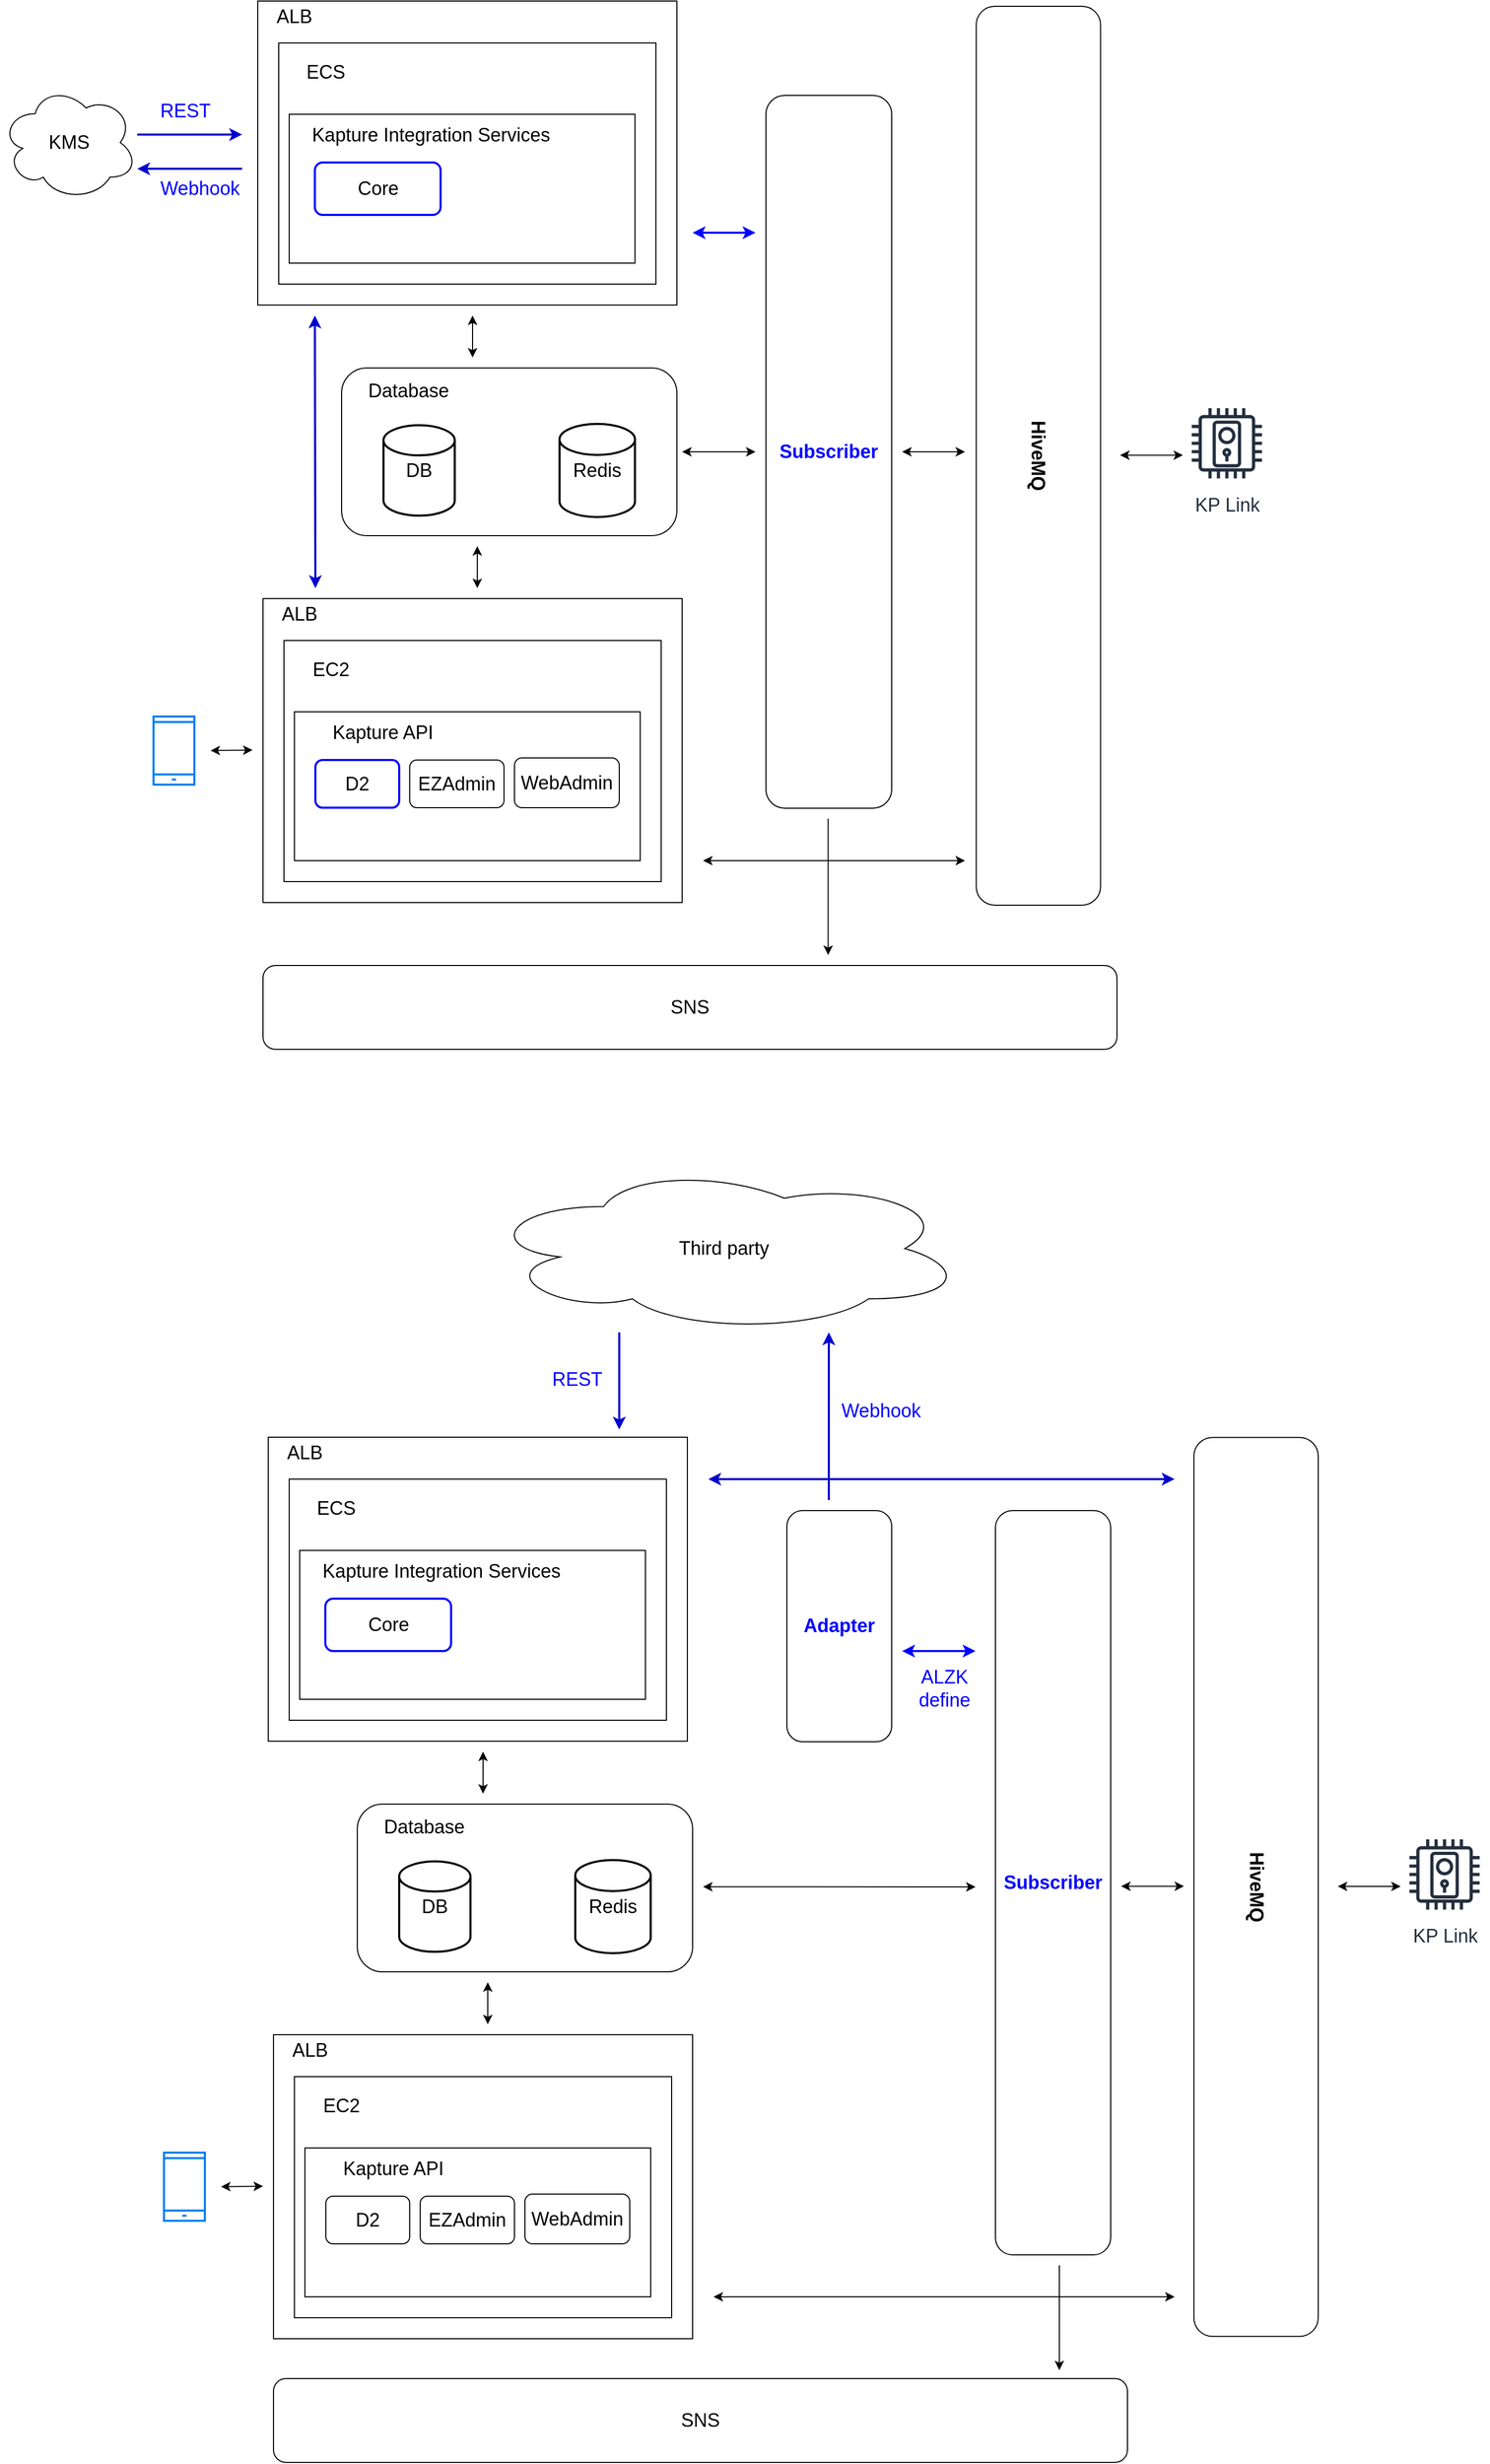 <mxfile version="20.8.23" type="github">
  <diagram name="第1頁" id="pTdbA5UM3i_hhNW9NHbF">
    <mxGraphModel dx="852" dy="964" grid="1" gridSize="10" guides="1" tooltips="1" connect="1" arrows="1" fold="1" page="1" pageScale="1" pageWidth="827" pageHeight="1169" math="0" shadow="0">
      <root>
        <mxCell id="0" />
        <mxCell id="1" parent="0" />
        <mxCell id="v_c1Cu9leKUmqeBzcQBM-57" value="" style="rounded=0;whiteSpace=wrap;html=1;" vertex="1" parent="1">
          <mxGeometry x="1115" y="70" width="400" height="290" as="geometry" />
        </mxCell>
        <mxCell id="v_c1Cu9leKUmqeBzcQBM-1" value="" style="rounded=0;whiteSpace=wrap;html=1;fontSize=18;" vertex="1" parent="1">
          <mxGeometry x="1135" y="110" width="360" height="230" as="geometry" />
        </mxCell>
        <mxCell id="v_c1Cu9leKUmqeBzcQBM-5" value="&lt;font style=&quot;font-size: 18px&quot;&gt;ECS&lt;/font&gt;" style="text;html=1;strokeColor=none;fillColor=none;align=center;verticalAlign=middle;whiteSpace=wrap;rounded=0;" vertex="1" parent="1">
          <mxGeometry x="1135" y="123" width="90" height="30" as="geometry" />
        </mxCell>
        <mxCell id="v_c1Cu9leKUmqeBzcQBM-6" value="" style="rounded=0;whiteSpace=wrap;html=1;fontSize=18;" vertex="1" parent="1">
          <mxGeometry x="1145" y="178" width="330" height="142" as="geometry" />
        </mxCell>
        <mxCell id="v_c1Cu9leKUmqeBzcQBM-7" value="&lt;font style=&quot;font-size: 18px&quot;&gt;Kapture Integration Services&lt;/font&gt;" style="text;html=1;strokeColor=none;fillColor=none;align=center;verticalAlign=middle;whiteSpace=wrap;rounded=0;" vertex="1" parent="1">
          <mxGeometry x="1145" y="178" width="271" height="40" as="geometry" />
        </mxCell>
        <mxCell id="v_c1Cu9leKUmqeBzcQBM-8" value="Core" style="rounded=1;whiteSpace=wrap;html=1;fontSize=18;strokeColor=#0000FF;strokeWidth=2;" vertex="1" parent="1">
          <mxGeometry x="1169.5" y="224" width="120" height="50" as="geometry" />
        </mxCell>
        <mxCell id="v_c1Cu9leKUmqeBzcQBM-20" value="" style="html=1;verticalLabelPosition=bottom;align=center;labelBackgroundColor=#ffffff;verticalAlign=top;strokeWidth=2;strokeColor=#0080F0;shadow=0;dashed=0;shape=mxgraph.ios7.icons.smartphone;fontSize=18;" vertex="1" parent="1">
          <mxGeometry x="1015.5" y="752.5" width="39" height="65" as="geometry" />
        </mxCell>
        <mxCell id="v_c1Cu9leKUmqeBzcQBM-23" value="" style="endArrow=classic;startArrow=classic;html=1;rounded=0;fontSize=18;" edge="1" parent="1">
          <mxGeometry width="50" height="50" relative="1" as="geometry">
            <mxPoint x="1070" y="785" as="sourcePoint" />
            <mxPoint x="1110" y="784.5" as="targetPoint" />
            <Array as="points" />
          </mxGeometry>
        </mxCell>
        <mxCell id="v_c1Cu9leKUmqeBzcQBM-59" value="&lt;span style=&quot;font-size: 18px;&quot;&gt;ALB&lt;/span&gt;" style="text;html=1;strokeColor=none;fillColor=none;align=center;verticalAlign=middle;whiteSpace=wrap;rounded=0;" vertex="1" parent="1">
          <mxGeometry x="1115" y="70" width="70" height="30" as="geometry" />
        </mxCell>
        <mxCell id="v_c1Cu9leKUmqeBzcQBM-61" value="&lt;font style=&quot;font-size: 18px;&quot;&gt;&lt;b style=&quot;&quot;&gt;Subscriber&lt;/b&gt;&lt;/font&gt;" style="rounded=1;whiteSpace=wrap;html=1;fontColor=#0000FF;" vertex="1" parent="1">
          <mxGeometry x="1600" y="160" width="120" height="680" as="geometry" />
        </mxCell>
        <mxCell id="v_c1Cu9leKUmqeBzcQBM-63" value="" style="rounded=0;whiteSpace=wrap;html=1;" vertex="1" parent="1">
          <mxGeometry x="1120" y="640" width="400" height="290" as="geometry" />
        </mxCell>
        <mxCell id="v_c1Cu9leKUmqeBzcQBM-64" value="" style="rounded=0;whiteSpace=wrap;html=1;fontSize=18;" vertex="1" parent="1">
          <mxGeometry x="1140" y="680" width="360" height="230" as="geometry" />
        </mxCell>
        <mxCell id="v_c1Cu9leKUmqeBzcQBM-65" value="&lt;font style=&quot;font-size: 18px&quot;&gt;EC2&lt;/font&gt;" style="text;html=1;strokeColor=none;fillColor=none;align=center;verticalAlign=middle;whiteSpace=wrap;rounded=0;" vertex="1" parent="1">
          <mxGeometry x="1140" y="693" width="90" height="30" as="geometry" />
        </mxCell>
        <mxCell id="v_c1Cu9leKUmqeBzcQBM-66" value="" style="rounded=0;whiteSpace=wrap;html=1;fontSize=18;" vertex="1" parent="1">
          <mxGeometry x="1150" y="748" width="330" height="142" as="geometry" />
        </mxCell>
        <mxCell id="v_c1Cu9leKUmqeBzcQBM-67" value="&lt;font style=&quot;font-size: 18px&quot;&gt;Kapture API&lt;/font&gt;" style="text;html=1;strokeColor=none;fillColor=none;align=center;verticalAlign=middle;whiteSpace=wrap;rounded=0;" vertex="1" parent="1">
          <mxGeometry x="1149" y="748" width="171" height="40" as="geometry" />
        </mxCell>
        <mxCell id="v_c1Cu9leKUmqeBzcQBM-68" value="D2" style="rounded=1;whiteSpace=wrap;html=1;fontSize=18;strokeColor=#0000FF;strokeWidth=2;" vertex="1" parent="1">
          <mxGeometry x="1170" y="794" width="80" height="45.5" as="geometry" />
        </mxCell>
        <mxCell id="v_c1Cu9leKUmqeBzcQBM-70" value="&lt;span style=&quot;font-size: 18px;&quot;&gt;ALB&lt;/span&gt;" style="text;html=1;strokeColor=none;fillColor=none;align=center;verticalAlign=middle;whiteSpace=wrap;rounded=0;" vertex="1" parent="1">
          <mxGeometry x="1120" y="640" width="70" height="30" as="geometry" />
        </mxCell>
        <mxCell id="v_c1Cu9leKUmqeBzcQBM-72" value="&lt;font style=&quot;font-size: 18px;&quot;&gt;KMS&lt;/font&gt;" style="ellipse;shape=cloud;whiteSpace=wrap;html=1;strokeColor=#000000;" vertex="1" parent="1">
          <mxGeometry x="870" y="150" width="130" height="110" as="geometry" />
        </mxCell>
        <mxCell id="v_c1Cu9leKUmqeBzcQBM-73" value="WebAdmin" style="rounded=1;whiteSpace=wrap;html=1;fontSize=18;strokeColor=#000000;" vertex="1" parent="1">
          <mxGeometry x="1360" y="792" width="100" height="47.5" as="geometry" />
        </mxCell>
        <mxCell id="v_c1Cu9leKUmqeBzcQBM-74" value="EZAdmin" style="rounded=1;whiteSpace=wrap;html=1;fontSize=18;strokeColor=default;" vertex="1" parent="1">
          <mxGeometry x="1260" y="794" width="90" height="45.5" as="geometry" />
        </mxCell>
        <mxCell id="v_c1Cu9leKUmqeBzcQBM-75" value="" style="endArrow=classic;startArrow=classic;html=1;rounded=0;fontSize=18;fontColor=#000000;" edge="1" parent="1">
          <mxGeometry width="50" height="50" relative="1" as="geometry">
            <mxPoint x="1320" y="410" as="sourcePoint" />
            <mxPoint x="1320" y="370" as="targetPoint" />
          </mxGeometry>
        </mxCell>
        <mxCell id="v_c1Cu9leKUmqeBzcQBM-26" value="&lt;font size=&quot;1&quot; style=&quot;&quot;&gt;&lt;b style=&quot;font-size: 18px;&quot;&gt;HiveMQ&lt;/b&gt;&lt;/font&gt;" style="rounded=1;whiteSpace=wrap;html=1;fontSize=18;strokeColor=#000000;rotation=90;movable=1;resizable=1;rotatable=1;deletable=1;editable=1;locked=0;connectable=1;" vertex="1" parent="1">
          <mxGeometry x="1431.25" y="444.43" width="857.5" height="118.63" as="geometry" />
        </mxCell>
        <mxCell id="v_c1Cu9leKUmqeBzcQBM-80" value="" style="group" vertex="1" connectable="0" parent="1">
          <mxGeometry x="1195" y="420" width="320" height="160" as="geometry" />
        </mxCell>
        <mxCell id="v_c1Cu9leKUmqeBzcQBM-11" value="DB" style="strokeWidth=2;html=1;shape=mxgraph.flowchart.database;whiteSpace=wrap;fontSize=18;" vertex="1" parent="v_c1Cu9leKUmqeBzcQBM-80">
          <mxGeometry x="40" y="54.667" width="68" height="86.222" as="geometry" />
        </mxCell>
        <mxCell id="v_c1Cu9leKUmqeBzcQBM-12" value="Redis" style="strokeWidth=2;html=1;shape=mxgraph.flowchart.database;whiteSpace=wrap;fontSize=18;" vertex="1" parent="v_c1Cu9leKUmqeBzcQBM-80">
          <mxGeometry x="208" y="53.333" width="72" height="88.889" as="geometry" />
        </mxCell>
        <mxCell id="v_c1Cu9leKUmqeBzcQBM-78" value="" style="rounded=1;whiteSpace=wrap;html=1;strokeColor=#000000;fontSize=18;fontColor=#000000;fillColor=none;" vertex="1" parent="v_c1Cu9leKUmqeBzcQBM-80">
          <mxGeometry width="320" height="160" as="geometry" />
        </mxCell>
        <mxCell id="v_c1Cu9leKUmqeBzcQBM-79" value="Database" style="text;html=1;strokeColor=none;fillColor=none;align=center;verticalAlign=middle;whiteSpace=wrap;rounded=0;fontSize=18;fontColor=#000000;" vertex="1" parent="v_c1Cu9leKUmqeBzcQBM-80">
          <mxGeometry x="40" y="8.889" width="48" height="26.667" as="geometry" />
        </mxCell>
        <mxCell id="v_c1Cu9leKUmqeBzcQBM-84" value="" style="endArrow=classic;startArrow=classic;html=1;rounded=0;fontSize=18;fontColor=#000000;" edge="1" parent="1">
          <mxGeometry width="50" height="50" relative="1" as="geometry">
            <mxPoint x="1324.5" y="630" as="sourcePoint" />
            <mxPoint x="1324.5" y="590" as="targetPoint" />
          </mxGeometry>
        </mxCell>
        <mxCell id="v_c1Cu9leKUmqeBzcQBM-85" value="" style="endArrow=classic;startArrow=classic;html=1;rounded=0;fontSize=18;fontColor=#000000;strokeColor=#0000CC;strokeWidth=2;" edge="1" parent="1">
          <mxGeometry width="50" height="50" relative="1" as="geometry">
            <mxPoint x="1170" y="630" as="sourcePoint" />
            <mxPoint x="1169.5" y="370" as="targetPoint" />
          </mxGeometry>
        </mxCell>
        <mxCell id="v_c1Cu9leKUmqeBzcQBM-86" value="" style="endArrow=classic;startArrow=classic;html=1;rounded=0;fontSize=18;fontColor=#000000;" edge="1" parent="1">
          <mxGeometry width="50" height="50" relative="1" as="geometry">
            <mxPoint x="1520" y="500" as="sourcePoint" />
            <mxPoint x="1590" y="500" as="targetPoint" />
          </mxGeometry>
        </mxCell>
        <mxCell id="v_c1Cu9leKUmqeBzcQBM-87" value="" style="endArrow=classic;startArrow=classic;html=1;rounded=0;fontSize=18;" edge="1" parent="1">
          <mxGeometry width="50" height="50" relative="1" as="geometry">
            <mxPoint x="1540" y="890" as="sourcePoint" />
            <mxPoint x="1790" y="890" as="targetPoint" />
            <Array as="points" />
          </mxGeometry>
        </mxCell>
        <mxCell id="v_c1Cu9leKUmqeBzcQBM-88" value="" style="endArrow=classic;startArrow=classic;html=1;rounded=0;fontSize=18;fontColor=#000000;" edge="1" parent="1">
          <mxGeometry width="50" height="50" relative="1" as="geometry">
            <mxPoint x="1730" y="500" as="sourcePoint" />
            <mxPoint x="1790" y="500" as="targetPoint" />
          </mxGeometry>
        </mxCell>
        <mxCell id="v_c1Cu9leKUmqeBzcQBM-90" value="&lt;font style=&quot;font-size: 18px;&quot;&gt;KP Link&lt;/font&gt;" style="sketch=0;outlineConnect=0;fontColor=#232F3E;gradientColor=none;strokeColor=#232F3E;fillColor=#ffffff;dashed=0;verticalLabelPosition=bottom;verticalAlign=top;align=center;html=1;fontSize=12;fontStyle=0;aspect=fixed;shape=mxgraph.aws4.resourceIcon;resIcon=mxgraph.aws4.door_lock;" vertex="1" parent="1">
          <mxGeometry x="1998" y="450" width="83.74" height="83.74" as="geometry" />
        </mxCell>
        <mxCell id="v_c1Cu9leKUmqeBzcQBM-93" value="" style="endArrow=classic;startArrow=classic;html=1;rounded=0;fontSize=18;fontColor=#000000;" edge="1" parent="1">
          <mxGeometry width="50" height="50" relative="1" as="geometry">
            <mxPoint x="1938" y="503.24" as="sourcePoint" />
            <mxPoint x="1998" y="503.24" as="targetPoint" />
          </mxGeometry>
        </mxCell>
        <mxCell id="v_c1Cu9leKUmqeBzcQBM-95" value="" style="endArrow=classic;startArrow=classic;html=1;rounded=0;fontSize=18;fontColor=#000000;strokeColor=#0000FF;strokeWidth=2;" edge="1" parent="1">
          <mxGeometry width="50" height="50" relative="1" as="geometry">
            <mxPoint x="1530" y="291" as="sourcePoint" />
            <mxPoint x="1590" y="291" as="targetPoint" />
          </mxGeometry>
        </mxCell>
        <mxCell id="v_c1Cu9leKUmqeBzcQBM-96" value="" style="endArrow=classic;html=1;rounded=0;strokeColor=#0000CC;strokeWidth=2;fontSize=18;fontColor=#0000FF;" edge="1" parent="1">
          <mxGeometry width="50" height="50" relative="1" as="geometry">
            <mxPoint x="1000" y="197.33" as="sourcePoint" />
            <mxPoint x="1100" y="197.33" as="targetPoint" />
          </mxGeometry>
        </mxCell>
        <mxCell id="v_c1Cu9leKUmqeBzcQBM-97" value="" style="endArrow=classic;html=1;rounded=0;strokeColor=#0000CC;strokeWidth=2;fontSize=18;fontColor=#0000FF;" edge="1" parent="1">
          <mxGeometry width="50" height="50" relative="1" as="geometry">
            <mxPoint x="1100" y="230" as="sourcePoint" />
            <mxPoint x="1000" y="230" as="targetPoint" />
          </mxGeometry>
        </mxCell>
        <mxCell id="v_c1Cu9leKUmqeBzcQBM-98" value="Webhook" style="text;html=1;strokeColor=none;fillColor=none;align=center;verticalAlign=middle;whiteSpace=wrap;rounded=0;fontSize=18;fontColor=#0000FF;" vertex="1" parent="1">
          <mxGeometry x="1030" y="234" width="60" height="30" as="geometry" />
        </mxCell>
        <mxCell id="v_c1Cu9leKUmqeBzcQBM-99" value="REST" style="text;html=1;strokeColor=none;fillColor=none;align=center;verticalAlign=middle;whiteSpace=wrap;rounded=0;fontSize=18;fontColor=#0000FF;" vertex="1" parent="1">
          <mxGeometry x="1015.5" y="160" width="60" height="30" as="geometry" />
        </mxCell>
        <mxCell id="v_c1Cu9leKUmqeBzcQBM-100" value="" style="rounded=0;whiteSpace=wrap;html=1;" vertex="1" parent="1">
          <mxGeometry x="1125" y="1440" width="400" height="290" as="geometry" />
        </mxCell>
        <mxCell id="v_c1Cu9leKUmqeBzcQBM-101" value="" style="rounded=0;whiteSpace=wrap;html=1;fontSize=18;" vertex="1" parent="1">
          <mxGeometry x="1145" y="1480" width="360" height="230" as="geometry" />
        </mxCell>
        <mxCell id="v_c1Cu9leKUmqeBzcQBM-102" value="&lt;font style=&quot;font-size: 18px&quot;&gt;ECS&lt;/font&gt;" style="text;html=1;strokeColor=none;fillColor=none;align=center;verticalAlign=middle;whiteSpace=wrap;rounded=0;" vertex="1" parent="1">
          <mxGeometry x="1145" y="1493" width="90" height="30" as="geometry" />
        </mxCell>
        <mxCell id="v_c1Cu9leKUmqeBzcQBM-103" value="" style="rounded=0;whiteSpace=wrap;html=1;fontSize=18;" vertex="1" parent="1">
          <mxGeometry x="1155" y="1548" width="330" height="142" as="geometry" />
        </mxCell>
        <mxCell id="v_c1Cu9leKUmqeBzcQBM-104" value="&lt;font style=&quot;font-size: 18px&quot;&gt;Kapture Integration Services&lt;/font&gt;" style="text;html=1;strokeColor=none;fillColor=none;align=center;verticalAlign=middle;whiteSpace=wrap;rounded=0;" vertex="1" parent="1">
          <mxGeometry x="1155" y="1548" width="271" height="40" as="geometry" />
        </mxCell>
        <mxCell id="v_c1Cu9leKUmqeBzcQBM-105" value="Core" style="rounded=1;whiteSpace=wrap;html=1;fontSize=18;strokeColor=#0000FF;strokeWidth=2;" vertex="1" parent="1">
          <mxGeometry x="1179.5" y="1594" width="120" height="50" as="geometry" />
        </mxCell>
        <mxCell id="v_c1Cu9leKUmqeBzcQBM-106" value="" style="html=1;verticalLabelPosition=bottom;align=center;labelBackgroundColor=#ffffff;verticalAlign=top;strokeWidth=2;strokeColor=#0080F0;shadow=0;dashed=0;shape=mxgraph.ios7.icons.smartphone;fontSize=18;" vertex="1" parent="1">
          <mxGeometry x="1025.5" y="2122.5" width="39" height="65" as="geometry" />
        </mxCell>
        <mxCell id="v_c1Cu9leKUmqeBzcQBM-107" value="" style="endArrow=classic;startArrow=classic;html=1;rounded=0;fontSize=18;" edge="1" parent="1">
          <mxGeometry width="50" height="50" relative="1" as="geometry">
            <mxPoint x="1080" y="2155" as="sourcePoint" />
            <mxPoint x="1120" y="2154.5" as="targetPoint" />
            <Array as="points" />
          </mxGeometry>
        </mxCell>
        <mxCell id="v_c1Cu9leKUmqeBzcQBM-108" value="&lt;span style=&quot;font-size: 18px;&quot;&gt;ALB&lt;/span&gt;" style="text;html=1;strokeColor=none;fillColor=none;align=center;verticalAlign=middle;whiteSpace=wrap;rounded=0;" vertex="1" parent="1">
          <mxGeometry x="1125" y="1440" width="70" height="30" as="geometry" />
        </mxCell>
        <mxCell id="v_c1Cu9leKUmqeBzcQBM-109" value="&lt;font style=&quot;font-size: 18px;&quot;&gt;&lt;b style=&quot;&quot;&gt;Subscriber&lt;/b&gt;&lt;/font&gt;" style="rounded=1;whiteSpace=wrap;html=1;fontColor=#0000FF;" vertex="1" parent="1">
          <mxGeometry x="1819" y="1510" width="110" height="710" as="geometry" />
        </mxCell>
        <mxCell id="v_c1Cu9leKUmqeBzcQBM-110" value="" style="rounded=0;whiteSpace=wrap;html=1;" vertex="1" parent="1">
          <mxGeometry x="1130" y="2010" width="400" height="290" as="geometry" />
        </mxCell>
        <mxCell id="v_c1Cu9leKUmqeBzcQBM-111" value="" style="rounded=0;whiteSpace=wrap;html=1;fontSize=18;" vertex="1" parent="1">
          <mxGeometry x="1150" y="2050" width="360" height="230" as="geometry" />
        </mxCell>
        <mxCell id="v_c1Cu9leKUmqeBzcQBM-112" value="&lt;font style=&quot;font-size: 18px&quot;&gt;EC2&lt;/font&gt;" style="text;html=1;strokeColor=none;fillColor=none;align=center;verticalAlign=middle;whiteSpace=wrap;rounded=0;" vertex="1" parent="1">
          <mxGeometry x="1150" y="2063" width="90" height="30" as="geometry" />
        </mxCell>
        <mxCell id="v_c1Cu9leKUmqeBzcQBM-113" value="" style="rounded=0;whiteSpace=wrap;html=1;fontSize=18;" vertex="1" parent="1">
          <mxGeometry x="1160" y="2118" width="330" height="142" as="geometry" />
        </mxCell>
        <mxCell id="v_c1Cu9leKUmqeBzcQBM-114" value="&lt;font style=&quot;font-size: 18px&quot;&gt;Kapture API&lt;/font&gt;" style="text;html=1;strokeColor=none;fillColor=none;align=center;verticalAlign=middle;whiteSpace=wrap;rounded=0;" vertex="1" parent="1">
          <mxGeometry x="1159" y="2118" width="171" height="40" as="geometry" />
        </mxCell>
        <mxCell id="v_c1Cu9leKUmqeBzcQBM-115" value="D2" style="rounded=1;whiteSpace=wrap;html=1;fontSize=18;strokeColor=#000000;" vertex="1" parent="1">
          <mxGeometry x="1180" y="2164" width="80" height="45.5" as="geometry" />
        </mxCell>
        <mxCell id="v_c1Cu9leKUmqeBzcQBM-116" value="&lt;span style=&quot;font-size: 18px;&quot;&gt;ALB&lt;/span&gt;" style="text;html=1;strokeColor=none;fillColor=none;align=center;verticalAlign=middle;whiteSpace=wrap;rounded=0;" vertex="1" parent="1">
          <mxGeometry x="1130" y="2010" width="70" height="30" as="geometry" />
        </mxCell>
        <mxCell id="v_c1Cu9leKUmqeBzcQBM-117" value="&lt;font style=&quot;font-size: 18px;&quot;&gt;Third party&lt;/font&gt;" style="ellipse;shape=cloud;whiteSpace=wrap;html=1;strokeColor=#000000;" vertex="1" parent="1">
          <mxGeometry x="1330" y="1180" width="460" height="160" as="geometry" />
        </mxCell>
        <mxCell id="v_c1Cu9leKUmqeBzcQBM-118" value="WebAdmin" style="rounded=1;whiteSpace=wrap;html=1;fontSize=18;strokeColor=#000000;" vertex="1" parent="1">
          <mxGeometry x="1370" y="2162" width="100" height="47.5" as="geometry" />
        </mxCell>
        <mxCell id="v_c1Cu9leKUmqeBzcQBM-119" value="EZAdmin" style="rounded=1;whiteSpace=wrap;html=1;fontSize=18;strokeColor=default;" vertex="1" parent="1">
          <mxGeometry x="1270" y="2164" width="90" height="45.5" as="geometry" />
        </mxCell>
        <mxCell id="v_c1Cu9leKUmqeBzcQBM-120" value="" style="endArrow=classic;startArrow=classic;html=1;rounded=0;fontSize=18;fontColor=#000000;" edge="1" parent="1">
          <mxGeometry width="50" height="50" relative="1" as="geometry">
            <mxPoint x="1330" y="1780" as="sourcePoint" />
            <mxPoint x="1330" y="1740" as="targetPoint" />
          </mxGeometry>
        </mxCell>
        <mxCell id="v_c1Cu9leKUmqeBzcQBM-121" value="&lt;font size=&quot;1&quot; style=&quot;&quot;&gt;&lt;b style=&quot;font-size: 18px;&quot;&gt;HiveMQ&lt;/b&gt;&lt;/font&gt;" style="rounded=1;whiteSpace=wrap;html=1;fontSize=18;strokeColor=#000000;rotation=90;movable=1;resizable=1;rotatable=1;deletable=1;editable=1;locked=0;connectable=1;" vertex="1" parent="1">
          <mxGeometry x="1639" y="1809.69" width="857.5" height="118.63" as="geometry" />
        </mxCell>
        <mxCell id="v_c1Cu9leKUmqeBzcQBM-122" value="" style="group" vertex="1" connectable="0" parent="1">
          <mxGeometry x="1210" y="1790" width="320" height="160" as="geometry" />
        </mxCell>
        <mxCell id="v_c1Cu9leKUmqeBzcQBM-123" value="DB" style="strokeWidth=2;html=1;shape=mxgraph.flowchart.database;whiteSpace=wrap;fontSize=18;" vertex="1" parent="v_c1Cu9leKUmqeBzcQBM-122">
          <mxGeometry x="40" y="54.667" width="68" height="86.222" as="geometry" />
        </mxCell>
        <mxCell id="v_c1Cu9leKUmqeBzcQBM-124" value="Redis" style="strokeWidth=2;html=1;shape=mxgraph.flowchart.database;whiteSpace=wrap;fontSize=18;" vertex="1" parent="v_c1Cu9leKUmqeBzcQBM-122">
          <mxGeometry x="208" y="53.333" width="72" height="88.889" as="geometry" />
        </mxCell>
        <mxCell id="v_c1Cu9leKUmqeBzcQBM-125" value="" style="rounded=1;whiteSpace=wrap;html=1;strokeColor=#000000;fontSize=18;fontColor=#000000;fillColor=none;" vertex="1" parent="v_c1Cu9leKUmqeBzcQBM-122">
          <mxGeometry width="320" height="160" as="geometry" />
        </mxCell>
        <mxCell id="v_c1Cu9leKUmqeBzcQBM-126" value="Database" style="text;html=1;strokeColor=none;fillColor=none;align=center;verticalAlign=middle;whiteSpace=wrap;rounded=0;fontSize=18;fontColor=#000000;" vertex="1" parent="v_c1Cu9leKUmqeBzcQBM-122">
          <mxGeometry x="40" y="8.889" width="48" height="26.667" as="geometry" />
        </mxCell>
        <mxCell id="v_c1Cu9leKUmqeBzcQBM-127" value="" style="endArrow=classic;startArrow=classic;html=1;rounded=0;fontSize=18;fontColor=#000000;" edge="1" parent="1">
          <mxGeometry width="50" height="50" relative="1" as="geometry">
            <mxPoint x="1334.5" y="2000" as="sourcePoint" />
            <mxPoint x="1334.5" y="1960" as="targetPoint" />
          </mxGeometry>
        </mxCell>
        <mxCell id="v_c1Cu9leKUmqeBzcQBM-129" value="" style="endArrow=classic;startArrow=classic;html=1;rounded=0;fontSize=18;fontColor=#000000;" edge="1" parent="1">
          <mxGeometry width="50" height="50" relative="1" as="geometry">
            <mxPoint x="1540" y="1868.83" as="sourcePoint" />
            <mxPoint x="1800" y="1869" as="targetPoint" />
          </mxGeometry>
        </mxCell>
        <mxCell id="v_c1Cu9leKUmqeBzcQBM-130" value="" style="endArrow=classic;startArrow=classic;html=1;rounded=0;fontSize=18;" edge="1" parent="1">
          <mxGeometry width="50" height="50" relative="1" as="geometry">
            <mxPoint x="1550" y="2260" as="sourcePoint" />
            <mxPoint x="1990" y="2260" as="targetPoint" />
            <Array as="points" />
          </mxGeometry>
        </mxCell>
        <mxCell id="v_c1Cu9leKUmqeBzcQBM-131" value="" style="endArrow=classic;startArrow=classic;html=1;rounded=0;fontSize=18;fontColor=#000000;" edge="1" parent="1">
          <mxGeometry width="50" height="50" relative="1" as="geometry">
            <mxPoint x="1939" y="1868.33" as="sourcePoint" />
            <mxPoint x="1999" y="1868.33" as="targetPoint" />
          </mxGeometry>
        </mxCell>
        <mxCell id="v_c1Cu9leKUmqeBzcQBM-132" value="" style="endArrow=classic;startArrow=classic;html=1;rounded=0;fontSize=18;strokeColor=#0000CC;strokeWidth=2;" edge="1" parent="1">
          <mxGeometry width="50" height="50" relative="1" as="geometry">
            <mxPoint x="1545" y="1480" as="sourcePoint" />
            <mxPoint x="1990" y="1480" as="targetPoint" />
            <Array as="points" />
          </mxGeometry>
        </mxCell>
        <mxCell id="v_c1Cu9leKUmqeBzcQBM-133" value="&lt;font style=&quot;font-size: 18px;&quot;&gt;KP Link&lt;/font&gt;" style="sketch=0;outlineConnect=0;fontColor=#232F3E;gradientColor=none;strokeColor=#232F3E;fillColor=#ffffff;dashed=0;verticalLabelPosition=bottom;verticalAlign=top;align=center;html=1;fontSize=12;fontStyle=0;aspect=fixed;shape=mxgraph.aws4.resourceIcon;resIcon=mxgraph.aws4.door_lock;" vertex="1" parent="1">
          <mxGeometry x="2205.75" y="1815.26" width="83.74" height="83.74" as="geometry" />
        </mxCell>
        <mxCell id="v_c1Cu9leKUmqeBzcQBM-134" value="" style="endArrow=classic;startArrow=classic;html=1;rounded=0;fontSize=18;fontColor=#000000;" edge="1" parent="1">
          <mxGeometry width="50" height="50" relative="1" as="geometry">
            <mxPoint x="2145.75" y="1868.5" as="sourcePoint" />
            <mxPoint x="2205.75" y="1868.5" as="targetPoint" />
          </mxGeometry>
        </mxCell>
        <mxCell id="v_c1Cu9leKUmqeBzcQBM-135" value="" style="endArrow=classic;startArrow=classic;html=1;rounded=0;fontSize=18;fontColor=#000000;strokeColor=#0000FF;strokeWidth=2;" edge="1" parent="1">
          <mxGeometry width="50" height="50" relative="1" as="geometry">
            <mxPoint x="1730" y="1644" as="sourcePoint" />
            <mxPoint x="1800" y="1644" as="targetPoint" />
          </mxGeometry>
        </mxCell>
        <mxCell id="v_c1Cu9leKUmqeBzcQBM-136" value="" style="endArrow=classic;html=1;rounded=0;strokeColor=#0000CC;strokeWidth=2;fontSize=18;fontColor=#0000FF;" edge="1" parent="1">
          <mxGeometry width="50" height="50" relative="1" as="geometry">
            <mxPoint x="1460" y="1340" as="sourcePoint" />
            <mxPoint x="1460" y="1432.67" as="targetPoint" />
          </mxGeometry>
        </mxCell>
        <mxCell id="v_c1Cu9leKUmqeBzcQBM-139" value="REST" style="text;html=1;strokeColor=none;fillColor=none;align=center;verticalAlign=middle;whiteSpace=wrap;rounded=0;fontSize=18;fontColor=#0000FF;" vertex="1" parent="1">
          <mxGeometry x="1390" y="1370" width="60" height="30" as="geometry" />
        </mxCell>
        <mxCell id="v_c1Cu9leKUmqeBzcQBM-140" value="&lt;b style=&quot;border-color: var(--border-color); font-size: 18px;&quot;&gt;Adapter&lt;/b&gt;" style="rounded=1;whiteSpace=wrap;html=1;fontColor=#0000FF;" vertex="1" parent="1">
          <mxGeometry x="1620" y="1510" width="100" height="220.5" as="geometry" />
        </mxCell>
        <mxCell id="v_c1Cu9leKUmqeBzcQBM-142" value="" style="endArrow=classic;html=1;rounded=0;strokeColor=#0000CC;strokeWidth=2;fontSize=18;fontColor=#0000FF;" edge="1" parent="1">
          <mxGeometry width="50" height="50" relative="1" as="geometry">
            <mxPoint x="1660" y="1500" as="sourcePoint" />
            <mxPoint x="1660" y="1340" as="targetPoint" />
          </mxGeometry>
        </mxCell>
        <mxCell id="v_c1Cu9leKUmqeBzcQBM-143" value="Webhook" style="text;html=1;strokeColor=none;fillColor=none;align=center;verticalAlign=middle;whiteSpace=wrap;rounded=0;fontSize=18;fontColor=#0000FF;" vertex="1" parent="1">
          <mxGeometry x="1680" y="1400" width="60" height="30" as="geometry" />
        </mxCell>
        <mxCell id="v_c1Cu9leKUmqeBzcQBM-145" value="ALZK &lt;br&gt;define" style="text;html=1;align=center;verticalAlign=middle;resizable=0;points=[];autosize=1;strokeColor=none;fillColor=none;fontSize=18;fontColor=#0000FF;" vertex="1" parent="1">
          <mxGeometry x="1735" y="1650" width="70" height="60" as="geometry" />
        </mxCell>
        <mxCell id="v_c1Cu9leKUmqeBzcQBM-146" value="&lt;font color=&quot;#000000&quot;&gt;SNS&lt;/font&gt;" style="rounded=1;whiteSpace=wrap;html=1;strokeColor=#000000;strokeWidth=1;fontSize=18;fontColor=#0000FF;fillColor=none;" vertex="1" parent="1">
          <mxGeometry x="1120" y="990" width="815" height="80" as="geometry" />
        </mxCell>
        <mxCell id="v_c1Cu9leKUmqeBzcQBM-147" value="" style="endArrow=classic;html=1;rounded=0;strokeColor=#000000;strokeWidth=1;fontSize=18;fontColor=#0000FF;" edge="1" parent="1">
          <mxGeometry width="50" height="50" relative="1" as="geometry">
            <mxPoint x="1659.33" y="850" as="sourcePoint" />
            <mxPoint x="1659.33" y="980" as="targetPoint" />
          </mxGeometry>
        </mxCell>
        <mxCell id="v_c1Cu9leKUmqeBzcQBM-148" value="&lt;font color=&quot;#000000&quot;&gt;SNS&lt;/font&gt;" style="rounded=1;whiteSpace=wrap;html=1;strokeColor=#000000;strokeWidth=1;fontSize=18;fontColor=#0000FF;fillColor=none;" vertex="1" parent="1">
          <mxGeometry x="1130" y="2338" width="815" height="80" as="geometry" />
        </mxCell>
        <mxCell id="v_c1Cu9leKUmqeBzcQBM-149" value="" style="endArrow=classic;html=1;rounded=0;strokeColor=#000000;strokeWidth=1;fontSize=18;fontColor=#0000FF;" edge="1" parent="1">
          <mxGeometry width="50" height="50" relative="1" as="geometry">
            <mxPoint x="1880" y="2230" as="sourcePoint" />
            <mxPoint x="1880" y="2330" as="targetPoint" />
          </mxGeometry>
        </mxCell>
      </root>
    </mxGraphModel>
  </diagram>
</mxfile>
